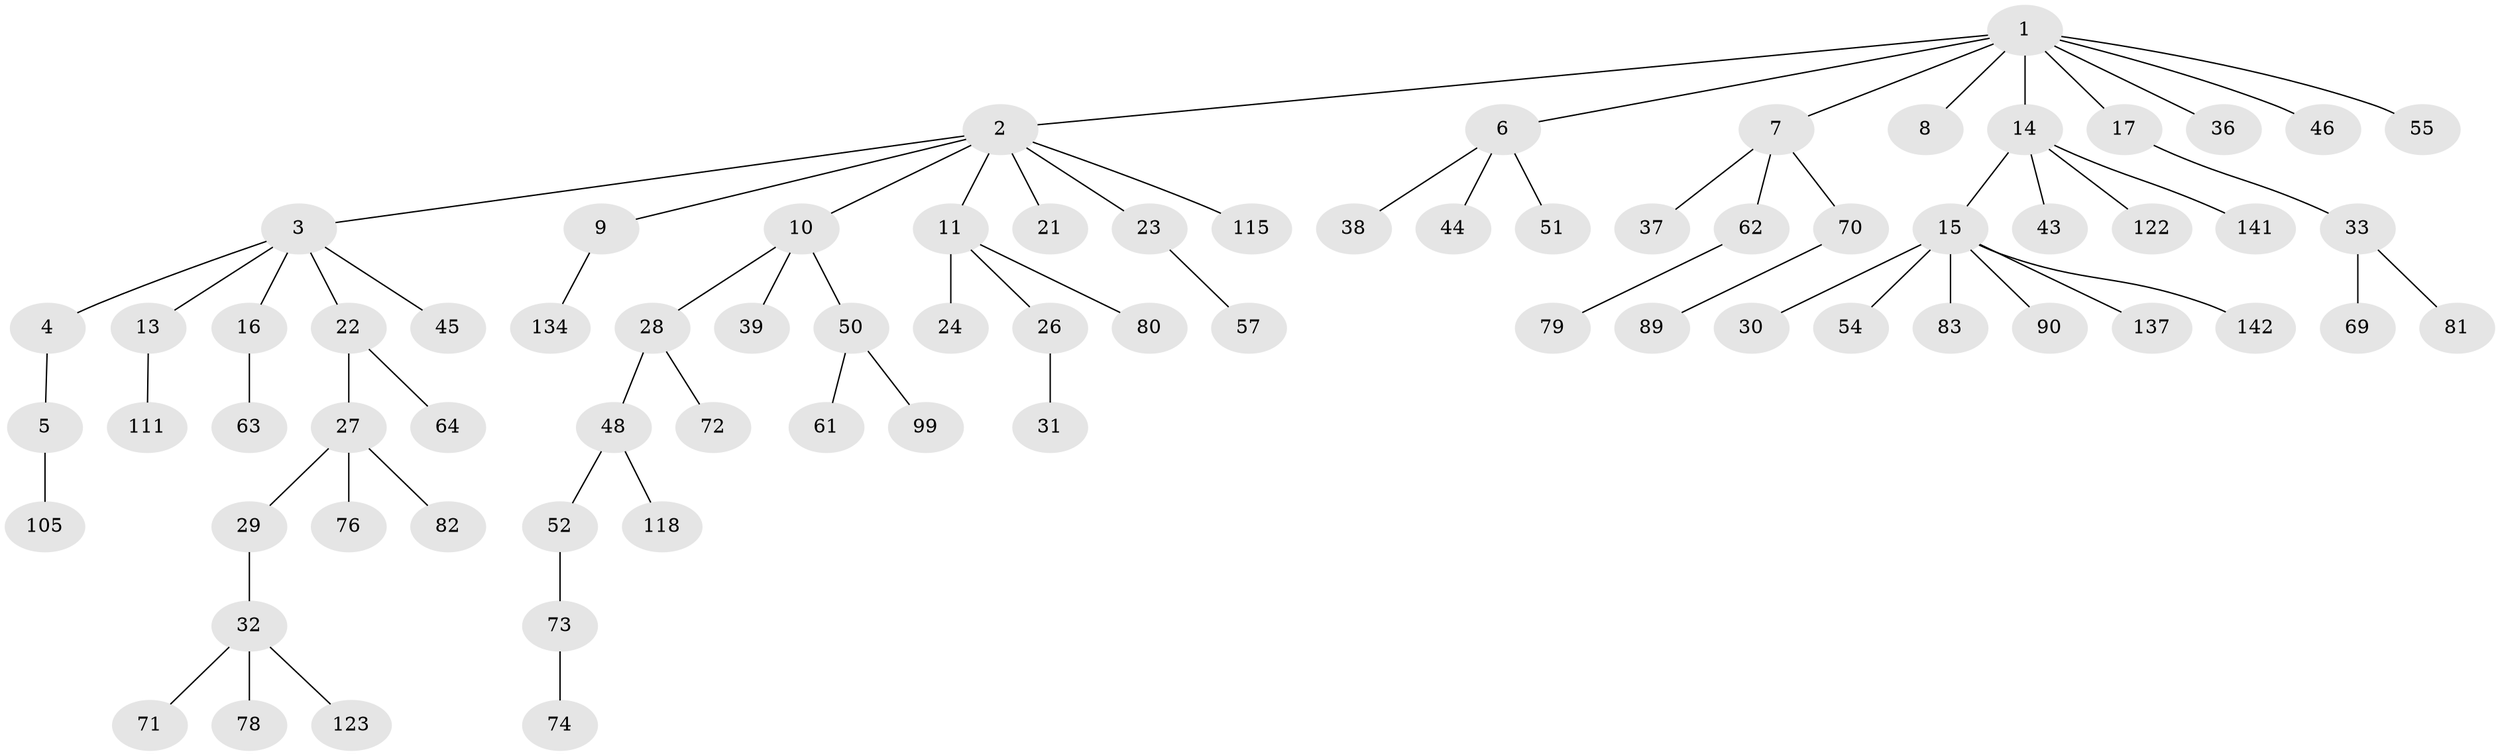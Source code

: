 // original degree distribution, {9: 0.006802721088435374, 8: 0.006802721088435374, 6: 0.034013605442176874, 3: 0.16326530612244897, 2: 0.23809523809523808, 1: 0.5034013605442177, 4: 0.04081632653061224, 5: 0.006802721088435374}
// Generated by graph-tools (version 1.1) at 2025/15/03/09/25 04:15:39]
// undirected, 73 vertices, 72 edges
graph export_dot {
graph [start="1"]
  node [color=gray90,style=filled];
  1;
  2;
  3;
  4 [super="+116"];
  5;
  6 [super="+35"];
  7 [super="+59+25+41+91"];
  8;
  9 [super="+56"];
  10 [super="+12"];
  11;
  13 [super="+20"];
  14 [super="+18"];
  15 [super="+19+53"];
  16 [super="+42+133"];
  17;
  21;
  22;
  23;
  24 [super="+58+40"];
  26;
  27 [super="+67+47"];
  28 [super="+34+84+101"];
  29;
  30 [super="+126+85+68"];
  31 [super="+77+96"];
  32 [super="+49"];
  33;
  36 [super="+109+108"];
  37;
  38;
  39;
  43 [super="+103+65"];
  44 [super="+129"];
  45;
  46 [super="+102"];
  48;
  50;
  51;
  52 [super="+66+75"];
  54 [super="+92+119"];
  55;
  57 [super="+125"];
  61;
  62 [super="+112+124"];
  63;
  64 [super="+104"];
  69 [super="+136"];
  70 [super="+87"];
  71;
  72;
  73 [super="+120+93"];
  74 [super="+107+98"];
  76 [super="+145"];
  78 [super="+140"];
  79;
  80 [super="+130+131"];
  81 [super="+95"];
  82;
  83 [super="+113"];
  89;
  90;
  99;
  105;
  111;
  115;
  118;
  122;
  123;
  134;
  137;
  141;
  142;
  1 -- 2;
  1 -- 6;
  1 -- 7;
  1 -- 8;
  1 -- 14;
  1 -- 17;
  1 -- 36;
  1 -- 46;
  1 -- 55;
  2 -- 3;
  2 -- 9;
  2 -- 10;
  2 -- 11;
  2 -- 21;
  2 -- 23;
  2 -- 115;
  3 -- 4;
  3 -- 13;
  3 -- 16;
  3 -- 22;
  3 -- 45;
  4 -- 5;
  5 -- 105;
  6 -- 51;
  6 -- 38;
  6 -- 44;
  7 -- 70;
  7 -- 62;
  7 -- 37;
  9 -- 134;
  10 -- 50;
  10 -- 28;
  10 -- 39;
  11 -- 24;
  11 -- 26;
  11 -- 80;
  13 -- 111;
  14 -- 15;
  14 -- 43;
  14 -- 122;
  14 -- 141;
  15 -- 83;
  15 -- 54;
  15 -- 30;
  15 -- 137;
  15 -- 142;
  15 -- 90;
  16 -- 63;
  17 -- 33;
  22 -- 27;
  22 -- 64;
  23 -- 57;
  26 -- 31;
  27 -- 29;
  27 -- 76;
  27 -- 82;
  28 -- 48;
  28 -- 72;
  29 -- 32;
  32 -- 123;
  32 -- 78;
  32 -- 71;
  33 -- 69;
  33 -- 81;
  48 -- 52;
  48 -- 118;
  50 -- 61;
  50 -- 99;
  52 -- 73;
  62 -- 79;
  70 -- 89;
  73 -- 74;
}
